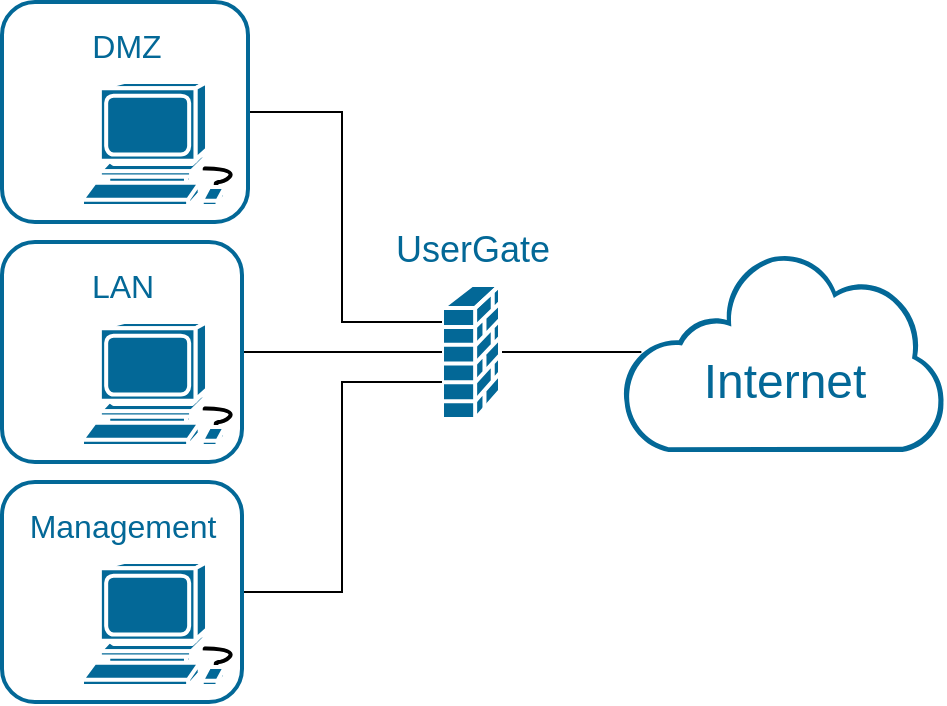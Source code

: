 <mxfile version="15.2.5" type="device"><diagram id="UuqKSAaIRte2pVjYRWTx" name="Page-1"><mxGraphModel dx="1422" dy="794" grid="1" gridSize="10" guides="1" tooltips="1" connect="1" arrows="1" fold="1" page="1" pageScale="1" pageWidth="827" pageHeight="1169" math="0" shadow="0"><root><mxCell id="0"/><mxCell id="1" parent="0"/><mxCell id="5EIrFzSOonpkn8tP9ENo-26" style="edgeStyle=orthogonalEdgeStyle;rounded=0;orthogonalLoop=1;jettySize=auto;html=1;entryX=0.06;entryY=0.5;entryDx=0;entryDy=0;entryPerimeter=0;fontSize=24;fontColor=#036897;endArrow=none;endFill=0;" edge="1" parent="1" source="5EIrFzSOonpkn8tP9ENo-2" target="5EIrFzSOonpkn8tP9ENo-5"><mxGeometry relative="1" as="geometry"/></mxCell><mxCell id="5EIrFzSOonpkn8tP9ENo-2" value="" style="shape=mxgraph.cisco.security.firewall;sketch=0;html=1;pointerEvents=1;dashed=0;fillColor=#036897;strokeColor=#ffffff;strokeWidth=2;verticalLabelPosition=bottom;verticalAlign=top;align=center;outlineConnect=0;" vertex="1" parent="1"><mxGeometry x="300" y="261.5" width="29" height="67" as="geometry"/></mxCell><mxCell id="5EIrFzSOonpkn8tP9ENo-5" value="&lt;br&gt;Internet" style="sketch=0;aspect=fixed;pointerEvents=1;shadow=0;dashed=0;html=1;strokeColor=none;labelPosition=center;verticalLabelPosition=middle;verticalAlign=middle;align=center;fillColor=#036897;shape=mxgraph.mscae.enterprise.internet_hollow;fontSize=24;fontColor=#036897;" vertex="1" parent="1"><mxGeometry x="390" y="245" width="161.29" height="100" as="geometry"/></mxCell><mxCell id="5EIrFzSOonpkn8tP9ENo-23" style="edgeStyle=orthogonalEdgeStyle;rounded=0;orthogonalLoop=1;jettySize=auto;html=1;fontSize=24;fontColor=#036897;endArrow=none;endFill=0;" edge="1" parent="1" source="5EIrFzSOonpkn8tP9ENo-15" target="5EIrFzSOonpkn8tP9ENo-2"><mxGeometry relative="1" as="geometry"/></mxCell><mxCell id="5EIrFzSOonpkn8tP9ENo-24" style="edgeStyle=orthogonalEdgeStyle;rounded=0;orthogonalLoop=1;jettySize=auto;html=1;fontSize=24;fontColor=#036897;endArrow=none;endFill=0;" edge="1" parent="1" source="5EIrFzSOonpkn8tP9ENo-16" target="5EIrFzSOonpkn8tP9ENo-2"><mxGeometry relative="1" as="geometry"><Array as="points"><mxPoint x="250" y="415"/><mxPoint x="250" y="310"/></Array></mxGeometry></mxCell><mxCell id="5EIrFzSOonpkn8tP9ENo-25" style="edgeStyle=orthogonalEdgeStyle;rounded=0;orthogonalLoop=1;jettySize=auto;html=1;fontSize=24;fontColor=#036897;endArrow=none;endFill=0;" edge="1" parent="1" source="5EIrFzSOonpkn8tP9ENo-14" target="5EIrFzSOonpkn8tP9ENo-2"><mxGeometry relative="1" as="geometry"><Array as="points"><mxPoint x="250" y="175"/><mxPoint x="250" y="280"/></Array></mxGeometry></mxCell><mxCell id="5EIrFzSOonpkn8tP9ENo-27" value="" style="group" vertex="1" connectable="0" parent="1"><mxGeometry x="80" y="120" width="123" height="110" as="geometry"/></mxCell><mxCell id="5EIrFzSOonpkn8tP9ENo-3" value="" style="shape=mxgraph.cisco.computers_and_peripherals.workstation;sketch=0;html=1;pointerEvents=1;dashed=0;fillColor=#036897;strokeColor=#ffffff;strokeWidth=2;verticalLabelPosition=bottom;verticalAlign=top;align=center;outlineConnect=0;" vertex="1" parent="5EIrFzSOonpkn8tP9ENo-27"><mxGeometry x="40" y="40" width="83" height="62" as="geometry"/></mxCell><mxCell id="5EIrFzSOonpkn8tP9ENo-14" value="" style="rounded=1;whiteSpace=wrap;html=1;fontSize=24;fontColor=#036897;strokeWidth=2;fillColor=none;strokeColor=#036897;" vertex="1" parent="5EIrFzSOonpkn8tP9ENo-27"><mxGeometry width="123" height="110" as="geometry"/></mxCell><mxCell id="5EIrFzSOonpkn8tP9ENo-19" value="&lt;font style=&quot;font-size: 16px&quot;&gt;DMZ&lt;/font&gt;" style="text;html=1;align=center;verticalAlign=middle;resizable=0;points=[];autosize=1;strokeColor=none;fillColor=none;fontSize=24;fontColor=#036897;" vertex="1" parent="5EIrFzSOonpkn8tP9ENo-27"><mxGeometry x="36.5" width="50" height="40" as="geometry"/></mxCell><mxCell id="5EIrFzSOonpkn8tP9ENo-28" value="" style="group" vertex="1" connectable="0" parent="1"><mxGeometry x="80" y="240" width="123" height="110" as="geometry"/></mxCell><mxCell id="5EIrFzSOonpkn8tP9ENo-9" value="" style="shape=mxgraph.cisco.computers_and_peripherals.workstation;sketch=0;html=1;pointerEvents=1;dashed=0;fillColor=#036897;strokeColor=#ffffff;strokeWidth=2;verticalLabelPosition=bottom;verticalAlign=top;align=center;outlineConnect=0;" vertex="1" parent="5EIrFzSOonpkn8tP9ENo-28"><mxGeometry x="40" y="40" width="83" height="62" as="geometry"/></mxCell><mxCell id="5EIrFzSOonpkn8tP9ENo-15" value="" style="rounded=1;whiteSpace=wrap;html=1;fontSize=24;fontColor=#036897;strokeWidth=2;fillColor=none;strokeColor=#036897;" vertex="1" parent="5EIrFzSOonpkn8tP9ENo-28"><mxGeometry width="120" height="110" as="geometry"/></mxCell><mxCell id="5EIrFzSOonpkn8tP9ENo-18" value="&lt;font style=&quot;font-size: 16px&quot;&gt;LAN&lt;/font&gt;" style="text;html=1;align=center;verticalAlign=middle;resizable=0;points=[];autosize=1;strokeColor=none;fillColor=none;fontSize=24;fontColor=#036897;" vertex="1" parent="5EIrFzSOonpkn8tP9ENo-28"><mxGeometry x="35" width="50" height="40" as="geometry"/></mxCell><mxCell id="5EIrFzSOonpkn8tP9ENo-29" value="" style="group" vertex="1" connectable="0" parent="1"><mxGeometry x="80" y="360" width="123" height="110" as="geometry"/></mxCell><mxCell id="5EIrFzSOonpkn8tP9ENo-10" value="" style="shape=mxgraph.cisco.computers_and_peripherals.workstation;sketch=0;html=1;pointerEvents=1;dashed=0;fillColor=#036897;strokeColor=#ffffff;strokeWidth=2;verticalLabelPosition=bottom;verticalAlign=top;align=center;outlineConnect=0;" vertex="1" parent="5EIrFzSOonpkn8tP9ENo-29"><mxGeometry x="40" y="40" width="83" height="62" as="geometry"/></mxCell><mxCell id="5EIrFzSOonpkn8tP9ENo-16" value="" style="rounded=1;whiteSpace=wrap;html=1;fontSize=24;fontColor=#036897;strokeWidth=2;fillColor=none;strokeColor=#036897;" vertex="1" parent="5EIrFzSOonpkn8tP9ENo-29"><mxGeometry width="120" height="110" as="geometry"/></mxCell><mxCell id="5EIrFzSOonpkn8tP9ENo-17" value="&lt;font style=&quot;font-size: 16px&quot;&gt;Management&lt;/font&gt;" style="text;html=1;align=center;verticalAlign=middle;resizable=0;points=[];autosize=1;strokeColor=none;fillColor=none;fontSize=24;fontColor=#036897;" vertex="1" parent="5EIrFzSOonpkn8tP9ENo-29"><mxGeometry x="5" width="110" height="40" as="geometry"/></mxCell><mxCell id="5EIrFzSOonpkn8tP9ENo-30" value="&lt;font style=&quot;font-size: 18px&quot;&gt;UserGate&lt;/font&gt;" style="text;html=1;align=center;verticalAlign=middle;resizable=0;points=[];autosize=1;strokeColor=none;fillColor=none;fontSize=24;fontColor=#036897;" vertex="1" parent="1"><mxGeometry x="269.5" y="221.5" width="90" height="40" as="geometry"/></mxCell></root></mxGraphModel></diagram></mxfile>